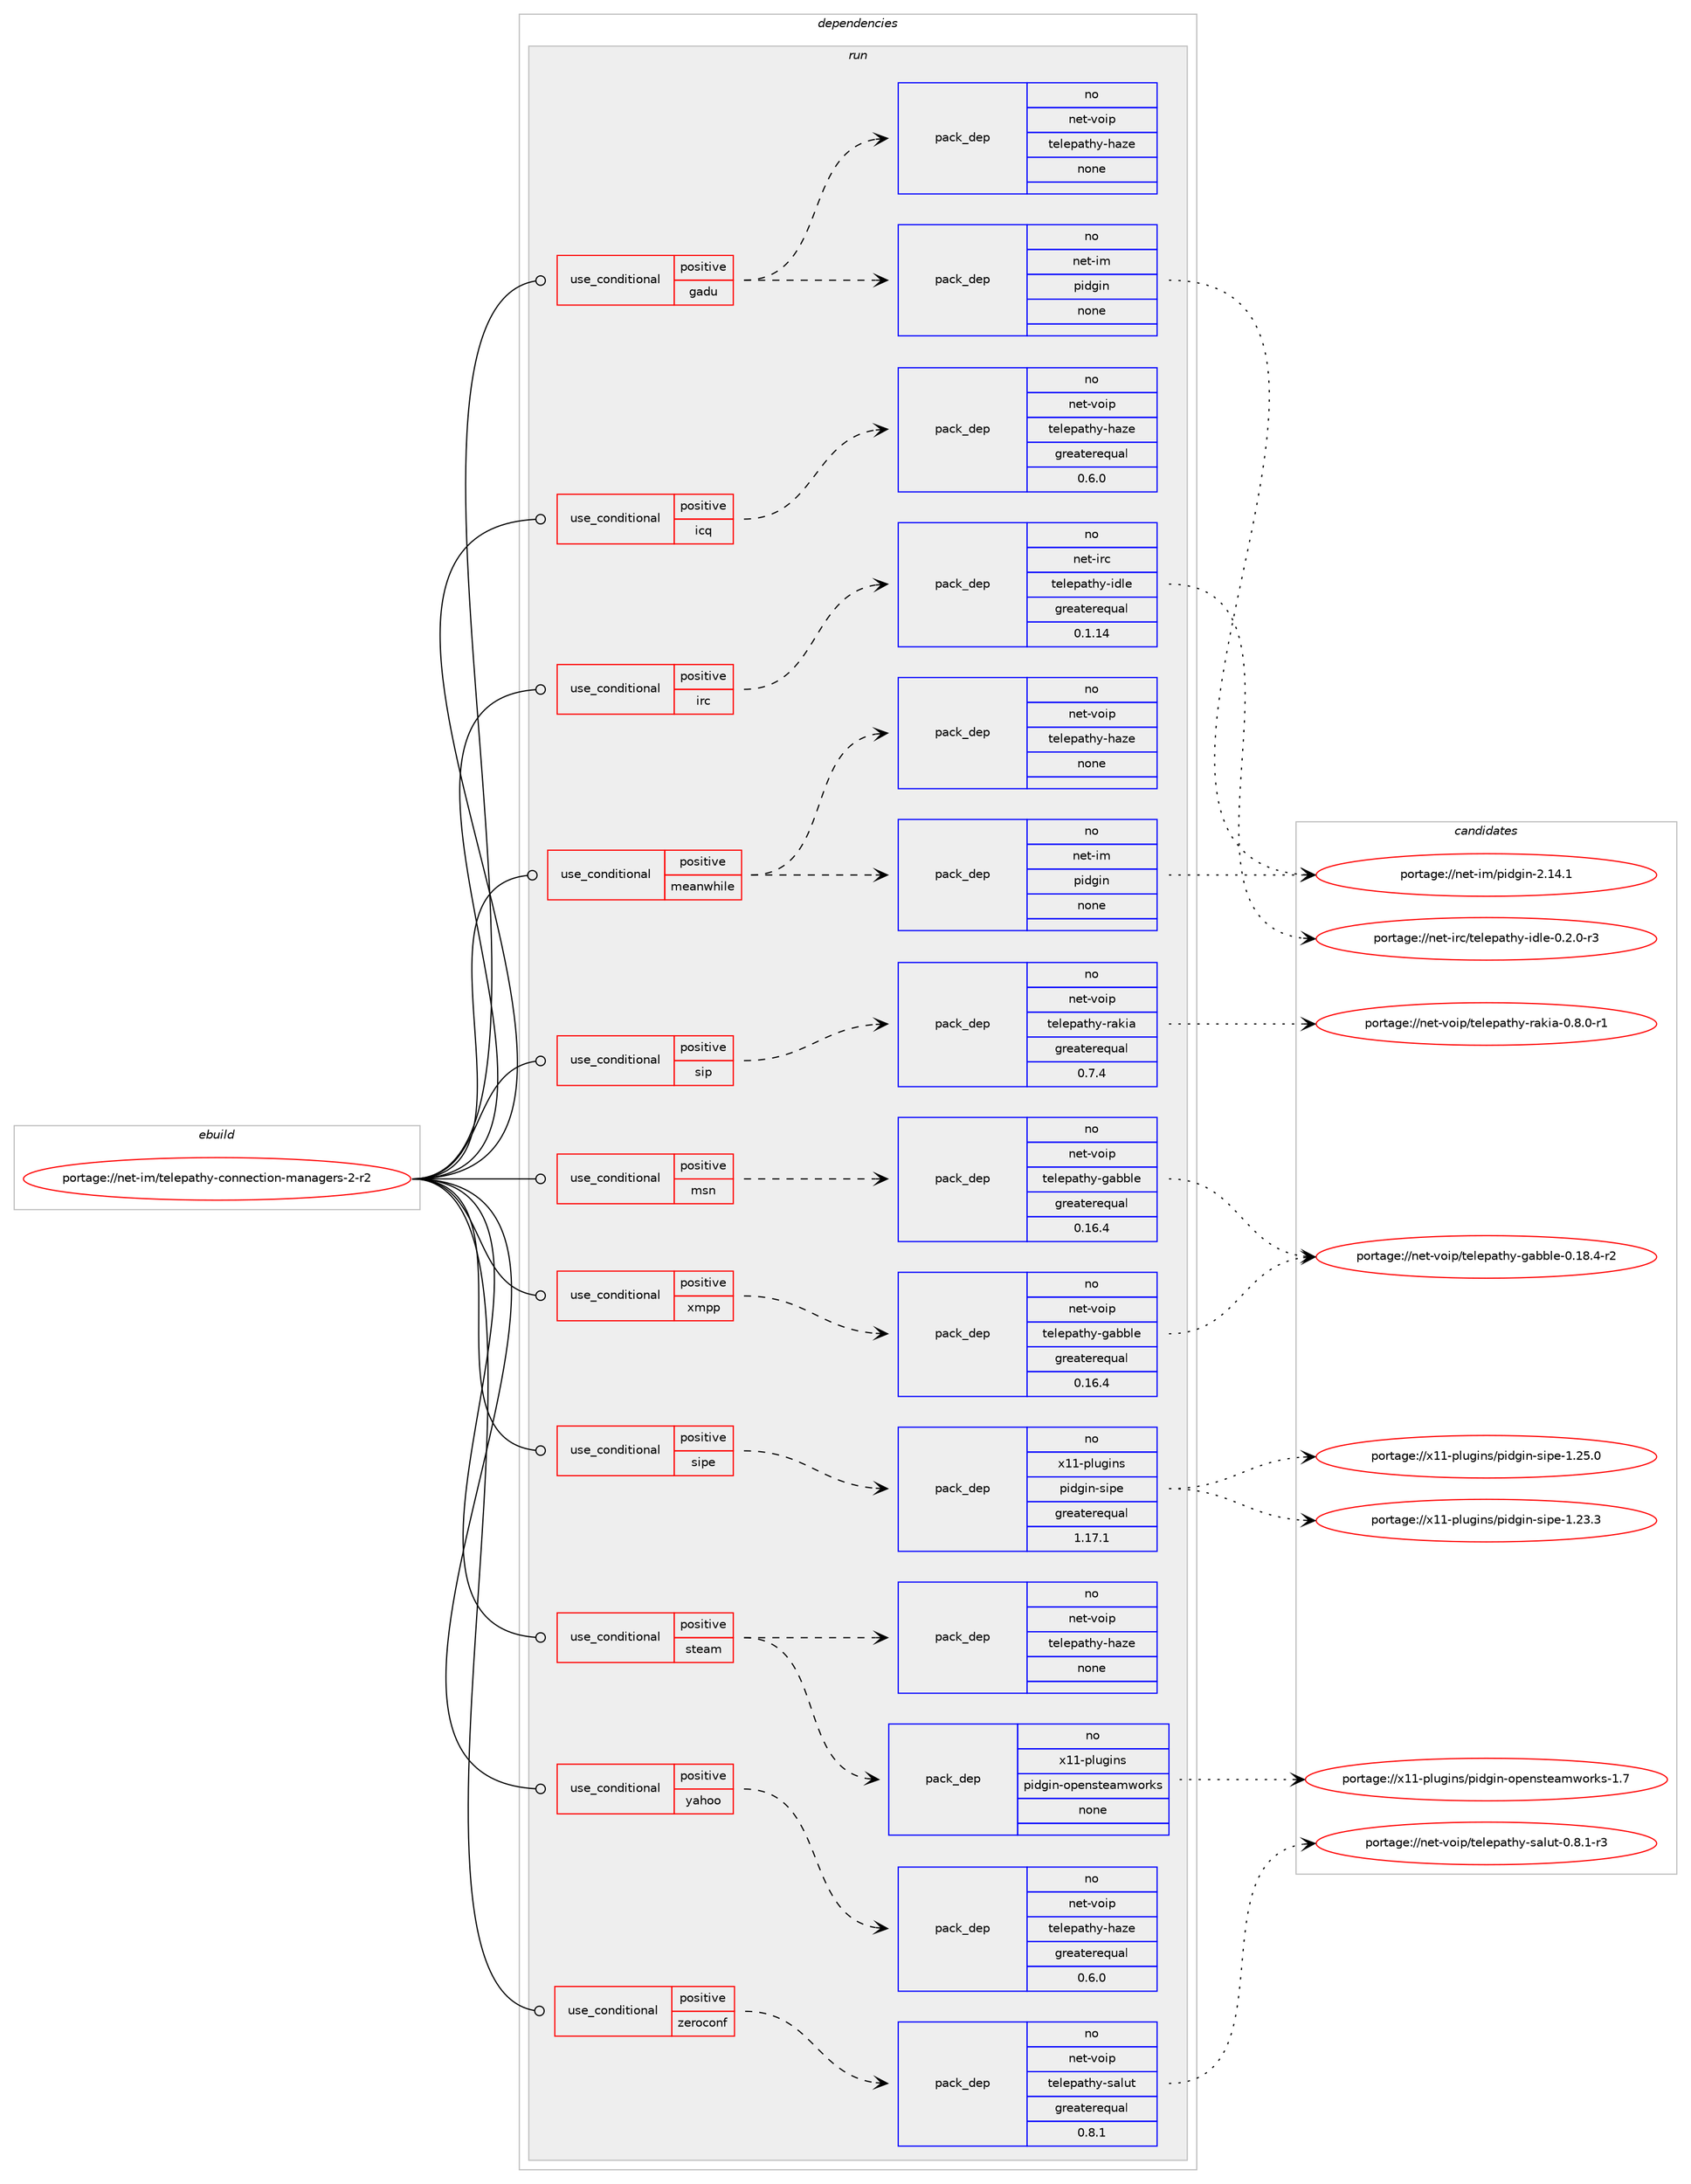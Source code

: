 digraph prolog {

# *************
# Graph options
# *************

newrank=true;
concentrate=true;
compound=true;
graph [rankdir=LR,fontname=Helvetica,fontsize=10,ranksep=1.5];#, ranksep=2.5, nodesep=0.2];
edge  [arrowhead=vee];
node  [fontname=Helvetica,fontsize=10];

# **********
# The ebuild
# **********

subgraph cluster_leftcol {
color=gray;
rank=same;
label=<<i>ebuild</i>>;
id [label="portage://net-im/telepathy-connection-managers-2-r2", color=red, width=4, href="../net-im/telepathy-connection-managers-2-r2.svg"];
}

# ****************
# The dependencies
# ****************

subgraph cluster_midcol {
color=gray;
label=<<i>dependencies</i>>;
subgraph cluster_compile {
fillcolor="#eeeeee";
style=filled;
label=<<i>compile</i>>;
}
subgraph cluster_compileandrun {
fillcolor="#eeeeee";
style=filled;
label=<<i>compile and run</i>>;
}
subgraph cluster_run {
fillcolor="#eeeeee";
style=filled;
label=<<i>run</i>>;
subgraph cond445 {
dependency3479 [label=<<TABLE BORDER="0" CELLBORDER="1" CELLSPACING="0" CELLPADDING="4"><TR><TD ROWSPAN="3" CELLPADDING="10">use_conditional</TD></TR><TR><TD>positive</TD></TR><TR><TD>gadu</TD></TR></TABLE>>, shape=none, color=red];
subgraph pack2907 {
dependency3480 [label=<<TABLE BORDER="0" CELLBORDER="1" CELLSPACING="0" CELLPADDING="4" WIDTH="220"><TR><TD ROWSPAN="6" CELLPADDING="30">pack_dep</TD></TR><TR><TD WIDTH="110">no</TD></TR><TR><TD>net-im</TD></TR><TR><TD>pidgin</TD></TR><TR><TD>none</TD></TR><TR><TD></TD></TR></TABLE>>, shape=none, color=blue];
}
dependency3479:e -> dependency3480:w [weight=20,style="dashed",arrowhead="vee"];
subgraph pack2908 {
dependency3481 [label=<<TABLE BORDER="0" CELLBORDER="1" CELLSPACING="0" CELLPADDING="4" WIDTH="220"><TR><TD ROWSPAN="6" CELLPADDING="30">pack_dep</TD></TR><TR><TD WIDTH="110">no</TD></TR><TR><TD>net-voip</TD></TR><TR><TD>telepathy-haze</TD></TR><TR><TD>none</TD></TR><TR><TD></TD></TR></TABLE>>, shape=none, color=blue];
}
dependency3479:e -> dependency3481:w [weight=20,style="dashed",arrowhead="vee"];
}
id:e -> dependency3479:w [weight=20,style="solid",arrowhead="odot"];
subgraph cond446 {
dependency3482 [label=<<TABLE BORDER="0" CELLBORDER="1" CELLSPACING="0" CELLPADDING="4"><TR><TD ROWSPAN="3" CELLPADDING="10">use_conditional</TD></TR><TR><TD>positive</TD></TR><TR><TD>icq</TD></TR></TABLE>>, shape=none, color=red];
subgraph pack2909 {
dependency3483 [label=<<TABLE BORDER="0" CELLBORDER="1" CELLSPACING="0" CELLPADDING="4" WIDTH="220"><TR><TD ROWSPAN="6" CELLPADDING="30">pack_dep</TD></TR><TR><TD WIDTH="110">no</TD></TR><TR><TD>net-voip</TD></TR><TR><TD>telepathy-haze</TD></TR><TR><TD>greaterequal</TD></TR><TR><TD>0.6.0</TD></TR></TABLE>>, shape=none, color=blue];
}
dependency3482:e -> dependency3483:w [weight=20,style="dashed",arrowhead="vee"];
}
id:e -> dependency3482:w [weight=20,style="solid",arrowhead="odot"];
subgraph cond447 {
dependency3484 [label=<<TABLE BORDER="0" CELLBORDER="1" CELLSPACING="0" CELLPADDING="4"><TR><TD ROWSPAN="3" CELLPADDING="10">use_conditional</TD></TR><TR><TD>positive</TD></TR><TR><TD>irc</TD></TR></TABLE>>, shape=none, color=red];
subgraph pack2910 {
dependency3485 [label=<<TABLE BORDER="0" CELLBORDER="1" CELLSPACING="0" CELLPADDING="4" WIDTH="220"><TR><TD ROWSPAN="6" CELLPADDING="30">pack_dep</TD></TR><TR><TD WIDTH="110">no</TD></TR><TR><TD>net-irc</TD></TR><TR><TD>telepathy-idle</TD></TR><TR><TD>greaterequal</TD></TR><TR><TD>0.1.14</TD></TR></TABLE>>, shape=none, color=blue];
}
dependency3484:e -> dependency3485:w [weight=20,style="dashed",arrowhead="vee"];
}
id:e -> dependency3484:w [weight=20,style="solid",arrowhead="odot"];
subgraph cond448 {
dependency3486 [label=<<TABLE BORDER="0" CELLBORDER="1" CELLSPACING="0" CELLPADDING="4"><TR><TD ROWSPAN="3" CELLPADDING="10">use_conditional</TD></TR><TR><TD>positive</TD></TR><TR><TD>meanwhile</TD></TR></TABLE>>, shape=none, color=red];
subgraph pack2911 {
dependency3487 [label=<<TABLE BORDER="0" CELLBORDER="1" CELLSPACING="0" CELLPADDING="4" WIDTH="220"><TR><TD ROWSPAN="6" CELLPADDING="30">pack_dep</TD></TR><TR><TD WIDTH="110">no</TD></TR><TR><TD>net-im</TD></TR><TR><TD>pidgin</TD></TR><TR><TD>none</TD></TR><TR><TD></TD></TR></TABLE>>, shape=none, color=blue];
}
dependency3486:e -> dependency3487:w [weight=20,style="dashed",arrowhead="vee"];
subgraph pack2912 {
dependency3488 [label=<<TABLE BORDER="0" CELLBORDER="1" CELLSPACING="0" CELLPADDING="4" WIDTH="220"><TR><TD ROWSPAN="6" CELLPADDING="30">pack_dep</TD></TR><TR><TD WIDTH="110">no</TD></TR><TR><TD>net-voip</TD></TR><TR><TD>telepathy-haze</TD></TR><TR><TD>none</TD></TR><TR><TD></TD></TR></TABLE>>, shape=none, color=blue];
}
dependency3486:e -> dependency3488:w [weight=20,style="dashed",arrowhead="vee"];
}
id:e -> dependency3486:w [weight=20,style="solid",arrowhead="odot"];
subgraph cond449 {
dependency3489 [label=<<TABLE BORDER="0" CELLBORDER="1" CELLSPACING="0" CELLPADDING="4"><TR><TD ROWSPAN="3" CELLPADDING="10">use_conditional</TD></TR><TR><TD>positive</TD></TR><TR><TD>msn</TD></TR></TABLE>>, shape=none, color=red];
subgraph pack2913 {
dependency3490 [label=<<TABLE BORDER="0" CELLBORDER="1" CELLSPACING="0" CELLPADDING="4" WIDTH="220"><TR><TD ROWSPAN="6" CELLPADDING="30">pack_dep</TD></TR><TR><TD WIDTH="110">no</TD></TR><TR><TD>net-voip</TD></TR><TR><TD>telepathy-gabble</TD></TR><TR><TD>greaterequal</TD></TR><TR><TD>0.16.4</TD></TR></TABLE>>, shape=none, color=blue];
}
dependency3489:e -> dependency3490:w [weight=20,style="dashed",arrowhead="vee"];
}
id:e -> dependency3489:w [weight=20,style="solid",arrowhead="odot"];
subgraph cond450 {
dependency3491 [label=<<TABLE BORDER="0" CELLBORDER="1" CELLSPACING="0" CELLPADDING="4"><TR><TD ROWSPAN="3" CELLPADDING="10">use_conditional</TD></TR><TR><TD>positive</TD></TR><TR><TD>sip</TD></TR></TABLE>>, shape=none, color=red];
subgraph pack2914 {
dependency3492 [label=<<TABLE BORDER="0" CELLBORDER="1" CELLSPACING="0" CELLPADDING="4" WIDTH="220"><TR><TD ROWSPAN="6" CELLPADDING="30">pack_dep</TD></TR><TR><TD WIDTH="110">no</TD></TR><TR><TD>net-voip</TD></TR><TR><TD>telepathy-rakia</TD></TR><TR><TD>greaterequal</TD></TR><TR><TD>0.7.4</TD></TR></TABLE>>, shape=none, color=blue];
}
dependency3491:e -> dependency3492:w [weight=20,style="dashed",arrowhead="vee"];
}
id:e -> dependency3491:w [weight=20,style="solid",arrowhead="odot"];
subgraph cond451 {
dependency3493 [label=<<TABLE BORDER="0" CELLBORDER="1" CELLSPACING="0" CELLPADDING="4"><TR><TD ROWSPAN="3" CELLPADDING="10">use_conditional</TD></TR><TR><TD>positive</TD></TR><TR><TD>sipe</TD></TR></TABLE>>, shape=none, color=red];
subgraph pack2915 {
dependency3494 [label=<<TABLE BORDER="0" CELLBORDER="1" CELLSPACING="0" CELLPADDING="4" WIDTH="220"><TR><TD ROWSPAN="6" CELLPADDING="30">pack_dep</TD></TR><TR><TD WIDTH="110">no</TD></TR><TR><TD>x11-plugins</TD></TR><TR><TD>pidgin-sipe</TD></TR><TR><TD>greaterequal</TD></TR><TR><TD>1.17.1</TD></TR></TABLE>>, shape=none, color=blue];
}
dependency3493:e -> dependency3494:w [weight=20,style="dashed",arrowhead="vee"];
}
id:e -> dependency3493:w [weight=20,style="solid",arrowhead="odot"];
subgraph cond452 {
dependency3495 [label=<<TABLE BORDER="0" CELLBORDER="1" CELLSPACING="0" CELLPADDING="4"><TR><TD ROWSPAN="3" CELLPADDING="10">use_conditional</TD></TR><TR><TD>positive</TD></TR><TR><TD>steam</TD></TR></TABLE>>, shape=none, color=red];
subgraph pack2916 {
dependency3496 [label=<<TABLE BORDER="0" CELLBORDER="1" CELLSPACING="0" CELLPADDING="4" WIDTH="220"><TR><TD ROWSPAN="6" CELLPADDING="30">pack_dep</TD></TR><TR><TD WIDTH="110">no</TD></TR><TR><TD>x11-plugins</TD></TR><TR><TD>pidgin-opensteamworks</TD></TR><TR><TD>none</TD></TR><TR><TD></TD></TR></TABLE>>, shape=none, color=blue];
}
dependency3495:e -> dependency3496:w [weight=20,style="dashed",arrowhead="vee"];
subgraph pack2917 {
dependency3497 [label=<<TABLE BORDER="0" CELLBORDER="1" CELLSPACING="0" CELLPADDING="4" WIDTH="220"><TR><TD ROWSPAN="6" CELLPADDING="30">pack_dep</TD></TR><TR><TD WIDTH="110">no</TD></TR><TR><TD>net-voip</TD></TR><TR><TD>telepathy-haze</TD></TR><TR><TD>none</TD></TR><TR><TD></TD></TR></TABLE>>, shape=none, color=blue];
}
dependency3495:e -> dependency3497:w [weight=20,style="dashed",arrowhead="vee"];
}
id:e -> dependency3495:w [weight=20,style="solid",arrowhead="odot"];
subgraph cond453 {
dependency3498 [label=<<TABLE BORDER="0" CELLBORDER="1" CELLSPACING="0" CELLPADDING="4"><TR><TD ROWSPAN="3" CELLPADDING="10">use_conditional</TD></TR><TR><TD>positive</TD></TR><TR><TD>xmpp</TD></TR></TABLE>>, shape=none, color=red];
subgraph pack2918 {
dependency3499 [label=<<TABLE BORDER="0" CELLBORDER="1" CELLSPACING="0" CELLPADDING="4" WIDTH="220"><TR><TD ROWSPAN="6" CELLPADDING="30">pack_dep</TD></TR><TR><TD WIDTH="110">no</TD></TR><TR><TD>net-voip</TD></TR><TR><TD>telepathy-gabble</TD></TR><TR><TD>greaterequal</TD></TR><TR><TD>0.16.4</TD></TR></TABLE>>, shape=none, color=blue];
}
dependency3498:e -> dependency3499:w [weight=20,style="dashed",arrowhead="vee"];
}
id:e -> dependency3498:w [weight=20,style="solid",arrowhead="odot"];
subgraph cond454 {
dependency3500 [label=<<TABLE BORDER="0" CELLBORDER="1" CELLSPACING="0" CELLPADDING="4"><TR><TD ROWSPAN="3" CELLPADDING="10">use_conditional</TD></TR><TR><TD>positive</TD></TR><TR><TD>yahoo</TD></TR></TABLE>>, shape=none, color=red];
subgraph pack2919 {
dependency3501 [label=<<TABLE BORDER="0" CELLBORDER="1" CELLSPACING="0" CELLPADDING="4" WIDTH="220"><TR><TD ROWSPAN="6" CELLPADDING="30">pack_dep</TD></TR><TR><TD WIDTH="110">no</TD></TR><TR><TD>net-voip</TD></TR><TR><TD>telepathy-haze</TD></TR><TR><TD>greaterequal</TD></TR><TR><TD>0.6.0</TD></TR></TABLE>>, shape=none, color=blue];
}
dependency3500:e -> dependency3501:w [weight=20,style="dashed",arrowhead="vee"];
}
id:e -> dependency3500:w [weight=20,style="solid",arrowhead="odot"];
subgraph cond455 {
dependency3502 [label=<<TABLE BORDER="0" CELLBORDER="1" CELLSPACING="0" CELLPADDING="4"><TR><TD ROWSPAN="3" CELLPADDING="10">use_conditional</TD></TR><TR><TD>positive</TD></TR><TR><TD>zeroconf</TD></TR></TABLE>>, shape=none, color=red];
subgraph pack2920 {
dependency3503 [label=<<TABLE BORDER="0" CELLBORDER="1" CELLSPACING="0" CELLPADDING="4" WIDTH="220"><TR><TD ROWSPAN="6" CELLPADDING="30">pack_dep</TD></TR><TR><TD WIDTH="110">no</TD></TR><TR><TD>net-voip</TD></TR><TR><TD>telepathy-salut</TD></TR><TR><TD>greaterequal</TD></TR><TR><TD>0.8.1</TD></TR></TABLE>>, shape=none, color=blue];
}
dependency3502:e -> dependency3503:w [weight=20,style="dashed",arrowhead="vee"];
}
id:e -> dependency3502:w [weight=20,style="solid",arrowhead="odot"];
}
}

# **************
# The candidates
# **************

subgraph cluster_choices {
rank=same;
color=gray;
label=<<i>candidates</i>>;

subgraph choice2907 {
color=black;
nodesep=1;
choice110101116451051094711210510010310511045504649524649 [label="portage://net-im/pidgin-2.14.1", color=red, width=4,href="../net-im/pidgin-2.14.1.svg"];
dependency3480:e -> choice110101116451051094711210510010310511045504649524649:w [style=dotted,weight="100"];
}
subgraph choice2908 {
color=black;
nodesep=1;
}
subgraph choice2909 {
color=black;
nodesep=1;
}
subgraph choice2910 {
color=black;
nodesep=1;
choice11010111645105114994711610110810111297116104121451051001081014548465046484511451 [label="portage://net-irc/telepathy-idle-0.2.0-r3", color=red, width=4,href="../net-irc/telepathy-idle-0.2.0-r3.svg"];
dependency3485:e -> choice11010111645105114994711610110810111297116104121451051001081014548465046484511451:w [style=dotted,weight="100"];
}
subgraph choice2911 {
color=black;
nodesep=1;
choice110101116451051094711210510010310511045504649524649 [label="portage://net-im/pidgin-2.14.1", color=red, width=4,href="../net-im/pidgin-2.14.1.svg"];
dependency3487:e -> choice110101116451051094711210510010310511045504649524649:w [style=dotted,weight="100"];
}
subgraph choice2912 {
color=black;
nodesep=1;
}
subgraph choice2913 {
color=black;
nodesep=1;
choice11010111645118111105112471161011081011129711610412145103979898108101454846495646524511450 [label="portage://net-voip/telepathy-gabble-0.18.4-r2", color=red, width=4,href="../net-voip/telepathy-gabble-0.18.4-r2.svg"];
dependency3490:e -> choice11010111645118111105112471161011081011129711610412145103979898108101454846495646524511450:w [style=dotted,weight="100"];
}
subgraph choice2914 {
color=black;
nodesep=1;
choice1101011164511811110511247116101108101112971161041214511497107105974548465646484511449 [label="portage://net-voip/telepathy-rakia-0.8.0-r1", color=red, width=4,href="../net-voip/telepathy-rakia-0.8.0-r1.svg"];
dependency3492:e -> choice1101011164511811110511247116101108101112971161041214511497107105974548465646484511449:w [style=dotted,weight="100"];
}
subgraph choice2915 {
color=black;
nodesep=1;
choice120494945112108117103105110115471121051001031051104511510511210145494650534648 [label="portage://x11-plugins/pidgin-sipe-1.25.0", color=red, width=4,href="../x11-plugins/pidgin-sipe-1.25.0.svg"];
choice120494945112108117103105110115471121051001031051104511510511210145494650514651 [label="portage://x11-plugins/pidgin-sipe-1.23.3", color=red, width=4,href="../x11-plugins/pidgin-sipe-1.23.3.svg"];
dependency3494:e -> choice120494945112108117103105110115471121051001031051104511510511210145494650534648:w [style=dotted,weight="100"];
dependency3494:e -> choice120494945112108117103105110115471121051001031051104511510511210145494650514651:w [style=dotted,weight="100"];
}
subgraph choice2916 {
color=black;
nodesep=1;
choice12049494511210811710310511011547112105100103105110451111121011101151161019710911911111410711545494655 [label="portage://x11-plugins/pidgin-opensteamworks-1.7", color=red, width=4,href="../x11-plugins/pidgin-opensteamworks-1.7.svg"];
dependency3496:e -> choice12049494511210811710310511011547112105100103105110451111121011101151161019710911911111410711545494655:w [style=dotted,weight="100"];
}
subgraph choice2917 {
color=black;
nodesep=1;
}
subgraph choice2918 {
color=black;
nodesep=1;
choice11010111645118111105112471161011081011129711610412145103979898108101454846495646524511450 [label="portage://net-voip/telepathy-gabble-0.18.4-r2", color=red, width=4,href="../net-voip/telepathy-gabble-0.18.4-r2.svg"];
dependency3499:e -> choice11010111645118111105112471161011081011129711610412145103979898108101454846495646524511450:w [style=dotted,weight="100"];
}
subgraph choice2919 {
color=black;
nodesep=1;
}
subgraph choice2920 {
color=black;
nodesep=1;
choice11010111645118111105112471161011081011129711610412145115971081171164548465646494511451 [label="portage://net-voip/telepathy-salut-0.8.1-r3", color=red, width=4,href="../net-voip/telepathy-salut-0.8.1-r3.svg"];
dependency3503:e -> choice11010111645118111105112471161011081011129711610412145115971081171164548465646494511451:w [style=dotted,weight="100"];
}
}

}
